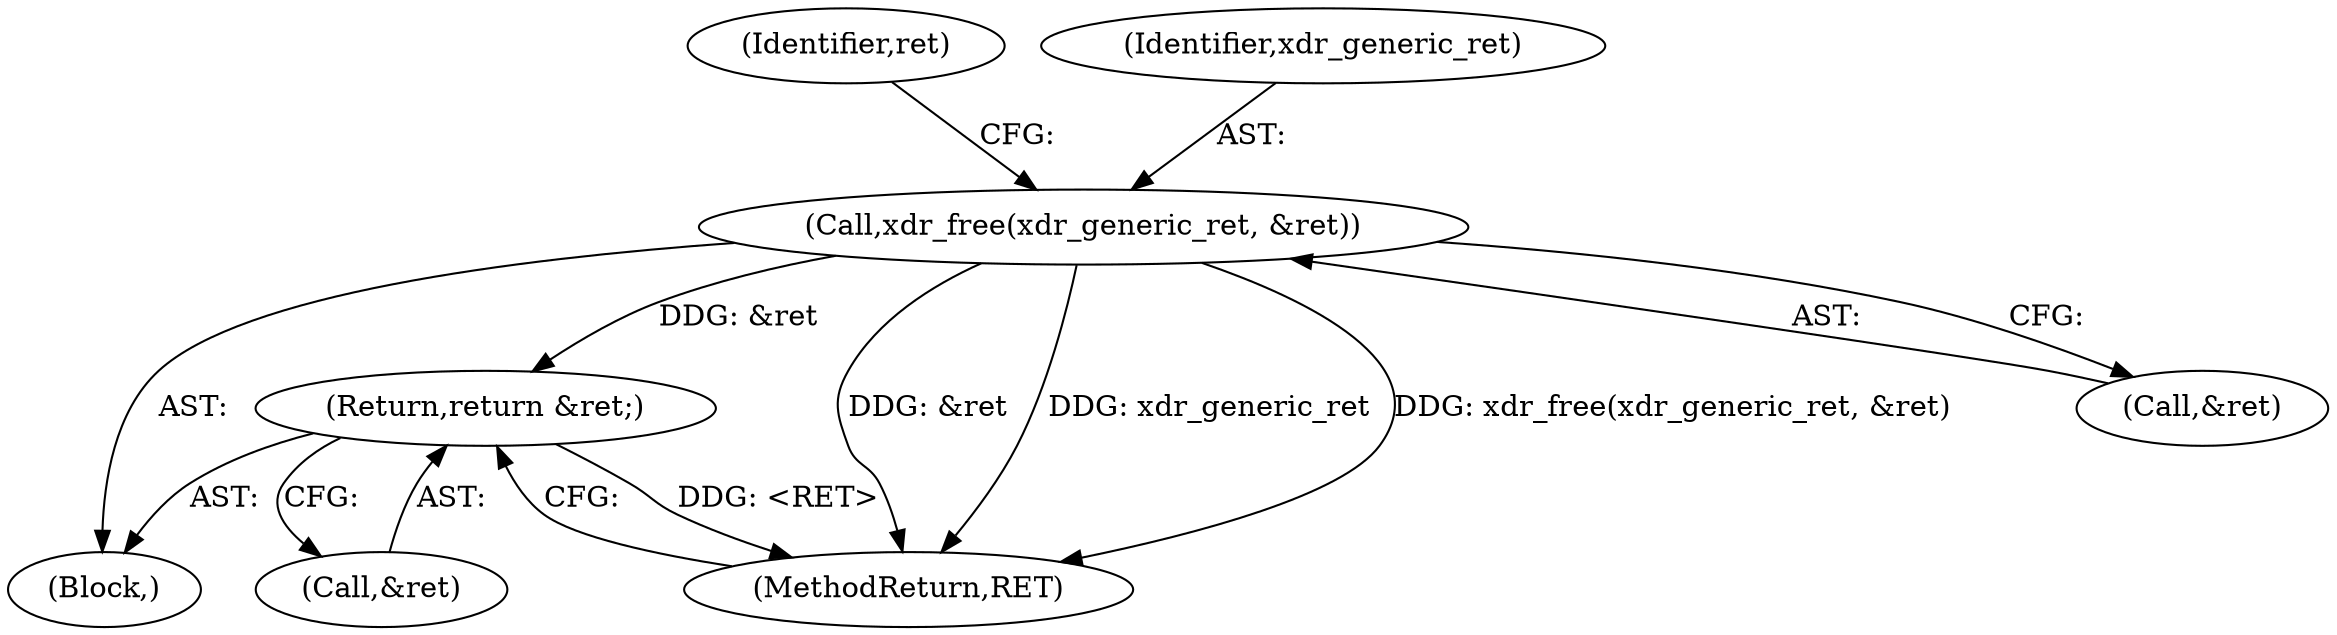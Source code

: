 digraph "0_krb5_83ed75feba32e46f736fcce0d96a0445f29b96c2_3@API" {
"1000120" [label="(Call,xdr_free(xdr_generic_ret, &ret))"];
"1000273" [label="(Return,return &ret;)"];
"1000120" [label="(Call,xdr_free(xdr_generic_ret, &ret))"];
"1000127" [label="(Identifier,ret)"];
"1000274" [label="(Call,&ret)"];
"1000122" [label="(Call,&ret)"];
"1000103" [label="(Block,)"];
"1000276" [label="(MethodReturn,RET)"];
"1000121" [label="(Identifier,xdr_generic_ret)"];
"1000273" [label="(Return,return &ret;)"];
"1000120" -> "1000103"  [label="AST: "];
"1000120" -> "1000122"  [label="CFG: "];
"1000121" -> "1000120"  [label="AST: "];
"1000122" -> "1000120"  [label="AST: "];
"1000127" -> "1000120"  [label="CFG: "];
"1000120" -> "1000276"  [label="DDG: xdr_generic_ret"];
"1000120" -> "1000276"  [label="DDG: xdr_free(xdr_generic_ret, &ret)"];
"1000120" -> "1000276"  [label="DDG: &ret"];
"1000120" -> "1000273"  [label="DDG: &ret"];
"1000273" -> "1000103"  [label="AST: "];
"1000273" -> "1000274"  [label="CFG: "];
"1000274" -> "1000273"  [label="AST: "];
"1000276" -> "1000273"  [label="CFG: "];
"1000273" -> "1000276"  [label="DDG: <RET>"];
}
